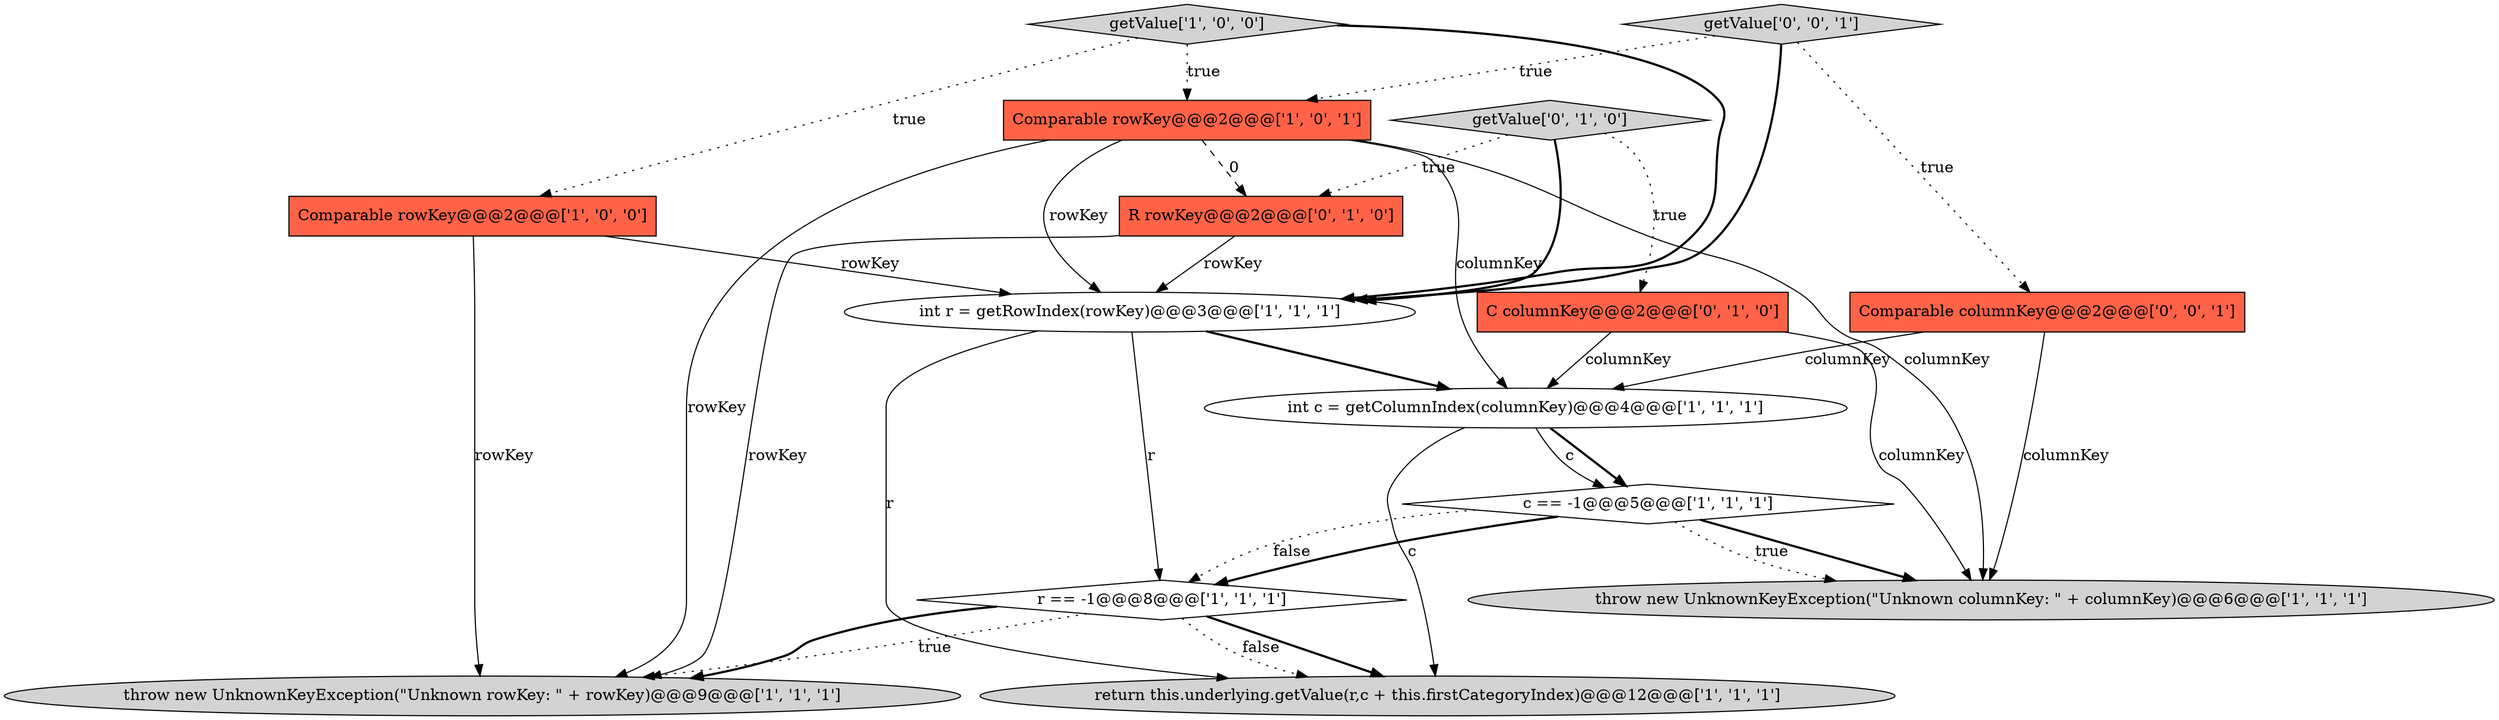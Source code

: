digraph {
1 [style = filled, label = "c == -1@@@5@@@['1', '1', '1']", fillcolor = white, shape = diamond image = "AAA0AAABBB1BBB"];
6 [style = filled, label = "return this.underlying.getValue(r,c + this.firstCategoryIndex)@@@12@@@['1', '1', '1']", fillcolor = lightgray, shape = ellipse image = "AAA0AAABBB1BBB"];
7 [style = filled, label = "Comparable rowKey@@@2@@@['1', '0', '0']", fillcolor = tomato, shape = box image = "AAA0AAABBB1BBB"];
14 [style = filled, label = "getValue['0', '0', '1']", fillcolor = lightgray, shape = diamond image = "AAA0AAABBB3BBB"];
2 [style = filled, label = "getValue['1', '0', '0']", fillcolor = lightgray, shape = diamond image = "AAA0AAABBB1BBB"];
4 [style = filled, label = "throw new UnknownKeyException(\"Unknown columnKey: \" + columnKey)@@@6@@@['1', '1', '1']", fillcolor = lightgray, shape = ellipse image = "AAA0AAABBB1BBB"];
10 [style = filled, label = "C columnKey@@@2@@@['0', '1', '0']", fillcolor = tomato, shape = box image = "AAA0AAABBB2BBB"];
0 [style = filled, label = "int r = getRowIndex(rowKey)@@@3@@@['1', '1', '1']", fillcolor = white, shape = ellipse image = "AAA0AAABBB1BBB"];
8 [style = filled, label = "Comparable rowKey@@@2@@@['1', '0', '1']", fillcolor = tomato, shape = box image = "AAA0AAABBB1BBB"];
9 [style = filled, label = "r == -1@@@8@@@['1', '1', '1']", fillcolor = white, shape = diamond image = "AAA0AAABBB1BBB"];
11 [style = filled, label = "R rowKey@@@2@@@['0', '1', '0']", fillcolor = tomato, shape = box image = "AAA1AAABBB2BBB"];
5 [style = filled, label = "throw new UnknownKeyException(\"Unknown rowKey: \" + rowKey)@@@9@@@['1', '1', '1']", fillcolor = lightgray, shape = ellipse image = "AAA0AAABBB1BBB"];
12 [style = filled, label = "getValue['0', '1', '0']", fillcolor = lightgray, shape = diamond image = "AAA0AAABBB2BBB"];
13 [style = filled, label = "Comparable columnKey@@@2@@@['0', '0', '1']", fillcolor = tomato, shape = box image = "AAA0AAABBB3BBB"];
3 [style = filled, label = "int c = getColumnIndex(columnKey)@@@4@@@['1', '1', '1']", fillcolor = white, shape = ellipse image = "AAA0AAABBB1BBB"];
12->10 [style = dotted, label="true"];
12->0 [style = bold, label=""];
8->11 [style = dashed, label="0"];
10->3 [style = solid, label="columnKey"];
1->9 [style = bold, label=""];
0->6 [style = solid, label="r"];
7->5 [style = solid, label="rowKey"];
3->6 [style = solid, label="c"];
9->5 [style = dotted, label="true"];
2->8 [style = dotted, label="true"];
12->11 [style = dotted, label="true"];
13->3 [style = solid, label="columnKey"];
14->8 [style = dotted, label="true"];
0->9 [style = solid, label="r"];
8->0 [style = solid, label="rowKey"];
14->0 [style = bold, label=""];
0->3 [style = bold, label=""];
1->9 [style = dotted, label="false"];
11->0 [style = solid, label="rowKey"];
3->1 [style = bold, label=""];
9->6 [style = bold, label=""];
10->4 [style = solid, label="columnKey"];
8->4 [style = solid, label="columnKey"];
8->3 [style = solid, label="columnKey"];
14->13 [style = dotted, label="true"];
8->5 [style = solid, label="rowKey"];
7->0 [style = solid, label="rowKey"];
11->5 [style = solid, label="rowKey"];
1->4 [style = bold, label=""];
2->0 [style = bold, label=""];
9->6 [style = dotted, label="false"];
3->1 [style = solid, label="c"];
13->4 [style = solid, label="columnKey"];
9->5 [style = bold, label=""];
1->4 [style = dotted, label="true"];
2->7 [style = dotted, label="true"];
}
